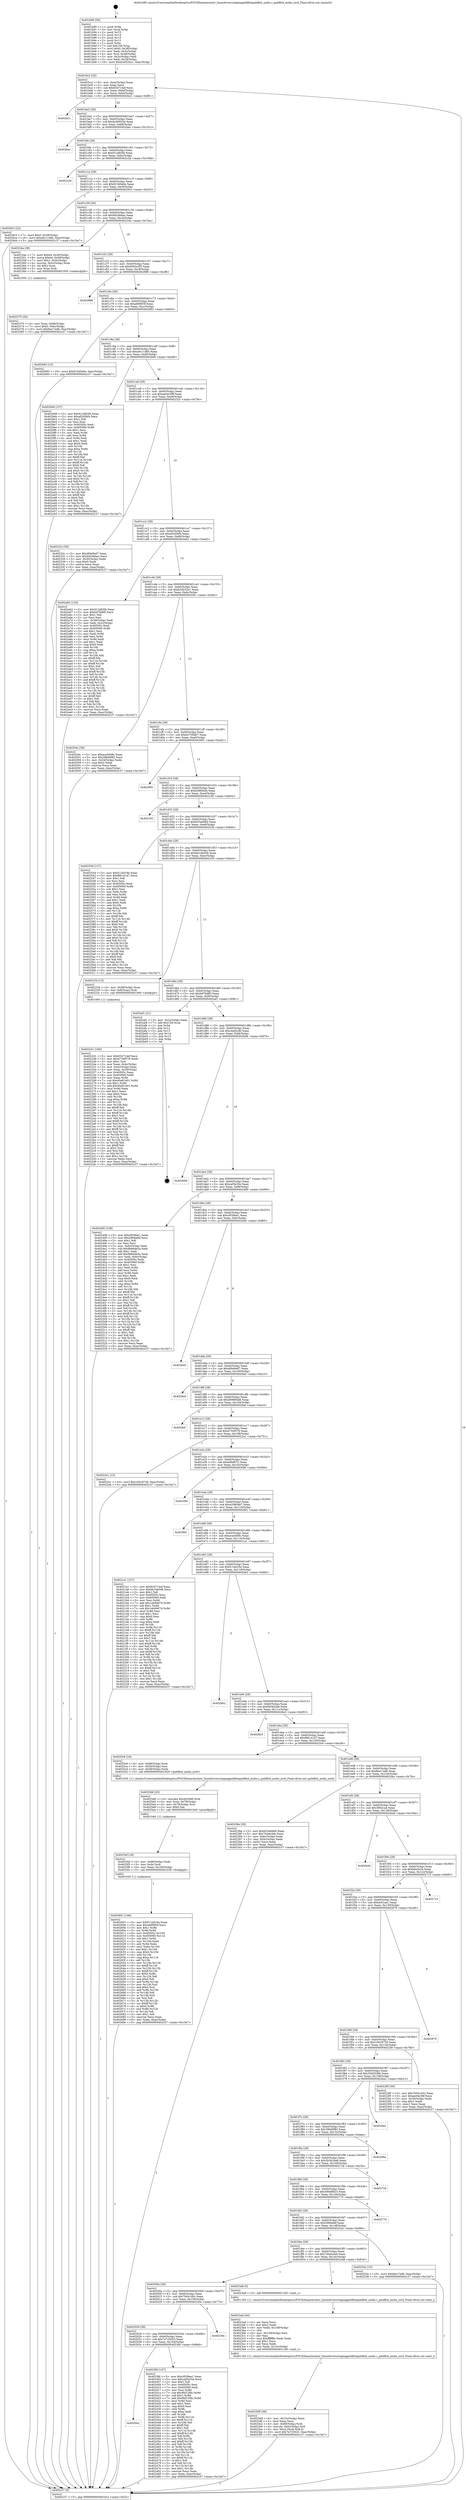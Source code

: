 digraph "0x401b90" {
  label = "0x401b90 (/mnt/c/Users/mathe/Desktop/tcc/POCII/binaries/extr_linuxdriversstaginggoldfishgoldfish_audio.c_goldfish_audio_ioctl_Final-ollvm.out::main(0))"
  labelloc = "t"
  node[shape=record]

  Entry [label="",width=0.3,height=0.3,shape=circle,fillcolor=black,style=filled]
  "0x401bc2" [label="{
     0x401bc2 [32]\l
     | [instrs]\l
     &nbsp;&nbsp;0x401bc2 \<+6\>: mov -0xac(%rbp),%eax\l
     &nbsp;&nbsp;0x401bc8 \<+2\>: mov %eax,%ecx\l
     &nbsp;&nbsp;0x401bca \<+6\>: sub $0x834714ef,%ecx\l
     &nbsp;&nbsp;0x401bd0 \<+6\>: mov %eax,-0xb0(%rbp)\l
     &nbsp;&nbsp;0x401bd6 \<+6\>: mov %ecx,-0xb4(%rbp)\l
     &nbsp;&nbsp;0x401bdc \<+6\>: je 0000000000402b21 \<main+0xf91\>\l
  }"]
  "0x402b21" [label="{
     0x402b21\l
  }", style=dashed]
  "0x401be2" [label="{
     0x401be2 [28]\l
     | [instrs]\l
     &nbsp;&nbsp;0x401be2 \<+5\>: jmp 0000000000401be7 \<main+0x57\>\l
     &nbsp;&nbsp;0x401be7 \<+6\>: mov -0xb0(%rbp),%eax\l
     &nbsp;&nbsp;0x401bed \<+5\>: sub $0x8c09925e,%eax\l
     &nbsp;&nbsp;0x401bf2 \<+6\>: mov %eax,-0xb8(%rbp)\l
     &nbsp;&nbsp;0x401bf8 \<+6\>: je 0000000000402bac \<main+0x101c\>\l
  }"]
  Exit [label="",width=0.3,height=0.3,shape=circle,fillcolor=black,style=filled,peripheries=2]
  "0x402bac" [label="{
     0x402bac\l
  }", style=dashed]
  "0x401bfe" [label="{
     0x401bfe [28]\l
     | [instrs]\l
     &nbsp;&nbsp;0x401bfe \<+5\>: jmp 0000000000401c03 \<main+0x73\>\l
     &nbsp;&nbsp;0x401c03 \<+6\>: mov -0xb0(%rbp),%eax\l
     &nbsp;&nbsp;0x401c09 \<+5\>: sub $0x912d83f4,%eax\l
     &nbsp;&nbsp;0x401c0e \<+6\>: mov %eax,-0xbc(%rbp)\l
     &nbsp;&nbsp;0x401c14 \<+6\>: je 0000000000402c2d \<main+0x109d\>\l
  }"]
  "0x402601" [label="{
     0x402601 [146]\l
     | [instrs]\l
     &nbsp;&nbsp;0x402601 \<+5\>: mov $0xf11bd19e,%eax\l
     &nbsp;&nbsp;0x402606 \<+5\>: mov $0xa66f0f3f,%ecx\l
     &nbsp;&nbsp;0x40260b \<+3\>: mov $0x1,%r8b\l
     &nbsp;&nbsp;0x40260e \<+3\>: xor %r9d,%r9d\l
     &nbsp;&nbsp;0x402611 \<+8\>: mov 0x40505c,%r10d\l
     &nbsp;&nbsp;0x402619 \<+8\>: mov 0x405060,%r11d\l
     &nbsp;&nbsp;0x402621 \<+4\>: sub $0x1,%r9d\l
     &nbsp;&nbsp;0x402625 \<+3\>: mov %r10d,%ebx\l
     &nbsp;&nbsp;0x402628 \<+3\>: add %r9d,%ebx\l
     &nbsp;&nbsp;0x40262b \<+4\>: imul %ebx,%r10d\l
     &nbsp;&nbsp;0x40262f \<+4\>: and $0x1,%r10d\l
     &nbsp;&nbsp;0x402633 \<+4\>: cmp $0x0,%r10d\l
     &nbsp;&nbsp;0x402637 \<+4\>: sete %r14b\l
     &nbsp;&nbsp;0x40263b \<+4\>: cmp $0xa,%r11d\l
     &nbsp;&nbsp;0x40263f \<+4\>: setl %r15b\l
     &nbsp;&nbsp;0x402643 \<+3\>: mov %r14b,%r12b\l
     &nbsp;&nbsp;0x402646 \<+4\>: xor $0xff,%r12b\l
     &nbsp;&nbsp;0x40264a \<+3\>: mov %r15b,%r13b\l
     &nbsp;&nbsp;0x40264d \<+4\>: xor $0xff,%r13b\l
     &nbsp;&nbsp;0x402651 \<+4\>: xor $0x0,%r8b\l
     &nbsp;&nbsp;0x402655 \<+3\>: mov %r12b,%dl\l
     &nbsp;&nbsp;0x402658 \<+3\>: and $0x0,%dl\l
     &nbsp;&nbsp;0x40265b \<+3\>: and %r8b,%r14b\l
     &nbsp;&nbsp;0x40265e \<+3\>: mov %r13b,%sil\l
     &nbsp;&nbsp;0x402661 \<+4\>: and $0x0,%sil\l
     &nbsp;&nbsp;0x402665 \<+3\>: and %r8b,%r15b\l
     &nbsp;&nbsp;0x402668 \<+3\>: or %r14b,%dl\l
     &nbsp;&nbsp;0x40266b \<+3\>: or %r15b,%sil\l
     &nbsp;&nbsp;0x40266e \<+3\>: xor %sil,%dl\l
     &nbsp;&nbsp;0x402671 \<+3\>: or %r13b,%r12b\l
     &nbsp;&nbsp;0x402674 \<+4\>: xor $0xff,%r12b\l
     &nbsp;&nbsp;0x402678 \<+4\>: or $0x0,%r8b\l
     &nbsp;&nbsp;0x40267c \<+3\>: and %r8b,%r12b\l
     &nbsp;&nbsp;0x40267f \<+3\>: or %r12b,%dl\l
     &nbsp;&nbsp;0x402682 \<+3\>: test $0x1,%dl\l
     &nbsp;&nbsp;0x402685 \<+3\>: cmovne %ecx,%eax\l
     &nbsp;&nbsp;0x402688 \<+6\>: mov %eax,-0xac(%rbp)\l
     &nbsp;&nbsp;0x40268e \<+5\>: jmp 0000000000402c37 \<main+0x10a7\>\l
  }"]
  "0x402c2d" [label="{
     0x402c2d\l
  }", style=dashed]
  "0x401c1a" [label="{
     0x401c1a [28]\l
     | [instrs]\l
     &nbsp;&nbsp;0x401c1a \<+5\>: jmp 0000000000401c1f \<main+0x8f\>\l
     &nbsp;&nbsp;0x401c1f \<+6\>: mov -0xb0(%rbp),%eax\l
     &nbsp;&nbsp;0x401c25 \<+5\>: sub $0x915d5e6e,%eax\l
     &nbsp;&nbsp;0x401c2a \<+6\>: mov %eax,-0xc0(%rbp)\l
     &nbsp;&nbsp;0x401c30 \<+6\>: je 00000000004029c3 \<main+0xe33\>\l
  }"]
  "0x4025ef" [label="{
     0x4025ef [18]\l
     | [instrs]\l
     &nbsp;&nbsp;0x4025ef \<+4\>: mov -0x68(%rbp),%rdx\l
     &nbsp;&nbsp;0x4025f3 \<+3\>: mov %rdx,%rdi\l
     &nbsp;&nbsp;0x4025f6 \<+6\>: mov %eax,-0x160(%rbp)\l
     &nbsp;&nbsp;0x4025fc \<+5\>: call 0000000000401030 \<free@plt\>\l
     | [calls]\l
     &nbsp;&nbsp;0x401030 \{1\} (unknown)\l
  }"]
  "0x4029c3" [label="{
     0x4029c3 [22]\l
     | [instrs]\l
     &nbsp;&nbsp;0x4029c3 \<+7\>: movl $0x0,-0x38(%rbp)\l
     &nbsp;&nbsp;0x4029ca \<+10\>: movl $0xa9c11d85,-0xac(%rbp)\l
     &nbsp;&nbsp;0x4029d4 \<+5\>: jmp 0000000000402c37 \<main+0x10a7\>\l
  }"]
  "0x401c36" [label="{
     0x401c36 [28]\l
     | [instrs]\l
     &nbsp;&nbsp;0x401c36 \<+5\>: jmp 0000000000401c3b \<main+0xab\>\l
     &nbsp;&nbsp;0x401c3b \<+6\>: mov -0xb0(%rbp),%eax\l
     &nbsp;&nbsp;0x401c41 \<+5\>: sub $0x9454bbac,%eax\l
     &nbsp;&nbsp;0x401c46 \<+6\>: mov %eax,-0xc4(%rbp)\l
     &nbsp;&nbsp;0x401c4c \<+6\>: je 000000000040234a \<main+0x7ba\>\l
  }"]
  "0x4025d6" [label="{
     0x4025d6 [25]\l
     | [instrs]\l
     &nbsp;&nbsp;0x4025d6 \<+10\>: movabs $0x4030d6,%rdi\l
     &nbsp;&nbsp;0x4025e0 \<+4\>: mov %rax,-0x78(%rbp)\l
     &nbsp;&nbsp;0x4025e4 \<+4\>: mov -0x78(%rbp),%rsi\l
     &nbsp;&nbsp;0x4025e8 \<+2\>: mov $0x0,%al\l
     &nbsp;&nbsp;0x4025ea \<+5\>: call 0000000000401040 \<printf@plt\>\l
     | [calls]\l
     &nbsp;&nbsp;0x401040 \{1\} (unknown)\l
  }"]
  "0x40234a" [label="{
     0x40234a [38]\l
     | [instrs]\l
     &nbsp;&nbsp;0x40234a \<+7\>: movl $0x64,-0x50(%rbp)\l
     &nbsp;&nbsp;0x402351 \<+8\>: movq $0x64,-0x58(%rbp)\l
     &nbsp;&nbsp;0x402359 \<+7\>: movl $0x1,-0x5c(%rbp)\l
     &nbsp;&nbsp;0x402360 \<+4\>: movslq -0x5c(%rbp),%rax\l
     &nbsp;&nbsp;0x402364 \<+4\>: shl $0x2,%rax\l
     &nbsp;&nbsp;0x402368 \<+3\>: mov %rax,%rdi\l
     &nbsp;&nbsp;0x40236b \<+5\>: call 0000000000401050 \<malloc@plt\>\l
     | [calls]\l
     &nbsp;&nbsp;0x401050 \{1\} (unknown)\l
  }"]
  "0x401c52" [label="{
     0x401c52 [28]\l
     | [instrs]\l
     &nbsp;&nbsp;0x401c52 \<+5\>: jmp 0000000000401c57 \<main+0xc7\>\l
     &nbsp;&nbsp;0x401c57 \<+6\>: mov -0xb0(%rbp),%eax\l
     &nbsp;&nbsp;0x401c5d \<+5\>: sub $0x9592e2f5,%eax\l
     &nbsp;&nbsp;0x401c62 \<+6\>: mov %eax,-0xc8(%rbp)\l
     &nbsp;&nbsp;0x401c68 \<+6\>: je 0000000000402888 \<main+0xcf8\>\l
  }"]
  "0x402042" [label="{
     0x402042\l
  }", style=dashed]
  "0x402888" [label="{
     0x402888\l
  }", style=dashed]
  "0x401c6e" [label="{
     0x401c6e [28]\l
     | [instrs]\l
     &nbsp;&nbsp;0x401c6e \<+5\>: jmp 0000000000401c73 \<main+0xe3\>\l
     &nbsp;&nbsp;0x401c73 \<+6\>: mov -0xb0(%rbp),%eax\l
     &nbsp;&nbsp;0x401c79 \<+5\>: sub $0xa66f0f3f,%eax\l
     &nbsp;&nbsp;0x401c7e \<+6\>: mov %eax,-0xcc(%rbp)\l
     &nbsp;&nbsp;0x401c84 \<+6\>: je 0000000000402693 \<main+0xb03\>\l
  }"]
  "0x4023fd" [label="{
     0x4023fd [147]\l
     | [instrs]\l
     &nbsp;&nbsp;0x4023fd \<+5\>: mov $0xcf038ee1,%eax\l
     &nbsp;&nbsp;0x402402 \<+5\>: mov $0xcaf3e35e,%ecx\l
     &nbsp;&nbsp;0x402407 \<+2\>: mov $0x1,%dl\l
     &nbsp;&nbsp;0x402409 \<+7\>: mov 0x40505c,%esi\l
     &nbsp;&nbsp;0x402410 \<+7\>: mov 0x405060,%edi\l
     &nbsp;&nbsp;0x402417 \<+3\>: mov %esi,%r8d\l
     &nbsp;&nbsp;0x40241a \<+7\>: sub $0x9bf12fdc,%r8d\l
     &nbsp;&nbsp;0x402421 \<+4\>: sub $0x1,%r8d\l
     &nbsp;&nbsp;0x402425 \<+7\>: add $0x9bf12fdc,%r8d\l
     &nbsp;&nbsp;0x40242c \<+4\>: imul %r8d,%esi\l
     &nbsp;&nbsp;0x402430 \<+3\>: and $0x1,%esi\l
     &nbsp;&nbsp;0x402433 \<+3\>: cmp $0x0,%esi\l
     &nbsp;&nbsp;0x402436 \<+4\>: sete %r9b\l
     &nbsp;&nbsp;0x40243a \<+3\>: cmp $0xa,%edi\l
     &nbsp;&nbsp;0x40243d \<+4\>: setl %r10b\l
     &nbsp;&nbsp;0x402441 \<+3\>: mov %r9b,%r11b\l
     &nbsp;&nbsp;0x402444 \<+4\>: xor $0xff,%r11b\l
     &nbsp;&nbsp;0x402448 \<+3\>: mov %r10b,%bl\l
     &nbsp;&nbsp;0x40244b \<+3\>: xor $0xff,%bl\l
     &nbsp;&nbsp;0x40244e \<+3\>: xor $0x1,%dl\l
     &nbsp;&nbsp;0x402451 \<+3\>: mov %r11b,%r14b\l
     &nbsp;&nbsp;0x402454 \<+4\>: and $0xff,%r14b\l
     &nbsp;&nbsp;0x402458 \<+3\>: and %dl,%r9b\l
     &nbsp;&nbsp;0x40245b \<+3\>: mov %bl,%r15b\l
     &nbsp;&nbsp;0x40245e \<+4\>: and $0xff,%r15b\l
     &nbsp;&nbsp;0x402462 \<+3\>: and %dl,%r10b\l
     &nbsp;&nbsp;0x402465 \<+3\>: or %r9b,%r14b\l
     &nbsp;&nbsp;0x402468 \<+3\>: or %r10b,%r15b\l
     &nbsp;&nbsp;0x40246b \<+3\>: xor %r15b,%r14b\l
     &nbsp;&nbsp;0x40246e \<+3\>: or %bl,%r11b\l
     &nbsp;&nbsp;0x402471 \<+4\>: xor $0xff,%r11b\l
     &nbsp;&nbsp;0x402475 \<+3\>: or $0x1,%dl\l
     &nbsp;&nbsp;0x402478 \<+3\>: and %dl,%r11b\l
     &nbsp;&nbsp;0x40247b \<+3\>: or %r11b,%r14b\l
     &nbsp;&nbsp;0x40247e \<+4\>: test $0x1,%r14b\l
     &nbsp;&nbsp;0x402482 \<+3\>: cmovne %ecx,%eax\l
     &nbsp;&nbsp;0x402485 \<+6\>: mov %eax,-0xac(%rbp)\l
     &nbsp;&nbsp;0x40248b \<+5\>: jmp 0000000000402c37 \<main+0x10a7\>\l
  }"]
  "0x402693" [label="{
     0x402693 [15]\l
     | [instrs]\l
     &nbsp;&nbsp;0x402693 \<+10\>: movl $0x915d5e6e,-0xac(%rbp)\l
     &nbsp;&nbsp;0x40269d \<+5\>: jmp 0000000000402c37 \<main+0x10a7\>\l
  }"]
  "0x401c8a" [label="{
     0x401c8a [28]\l
     | [instrs]\l
     &nbsp;&nbsp;0x401c8a \<+5\>: jmp 0000000000401c8f \<main+0xff\>\l
     &nbsp;&nbsp;0x401c8f \<+6\>: mov -0xb0(%rbp),%eax\l
     &nbsp;&nbsp;0x401c95 \<+5\>: sub $0xa9c11d85,%eax\l
     &nbsp;&nbsp;0x401c9a \<+6\>: mov %eax,-0xd0(%rbp)\l
     &nbsp;&nbsp;0x401ca0 \<+6\>: je 00000000004029d9 \<main+0xe49\>\l
  }"]
  "0x402026" [label="{
     0x402026 [28]\l
     | [instrs]\l
     &nbsp;&nbsp;0x402026 \<+5\>: jmp 000000000040202b \<main+0x49b\>\l
     &nbsp;&nbsp;0x40202b \<+6\>: mov -0xb0(%rbp),%eax\l
     &nbsp;&nbsp;0x402031 \<+5\>: sub $0x7e725023,%eax\l
     &nbsp;&nbsp;0x402036 \<+6\>: mov %eax,-0x154(%rbp)\l
     &nbsp;&nbsp;0x40203c \<+6\>: je 00000000004023fd \<main+0x86d\>\l
  }"]
  "0x4029d9" [label="{
     0x4029d9 [137]\l
     | [instrs]\l
     &nbsp;&nbsp;0x4029d9 \<+5\>: mov $0x912d83f4,%eax\l
     &nbsp;&nbsp;0x4029de \<+5\>: mov $0xaf2d5bf4,%ecx\l
     &nbsp;&nbsp;0x4029e3 \<+2\>: mov $0x1,%dl\l
     &nbsp;&nbsp;0x4029e5 \<+2\>: xor %esi,%esi\l
     &nbsp;&nbsp;0x4029e7 \<+7\>: mov 0x40505c,%edi\l
     &nbsp;&nbsp;0x4029ee \<+8\>: mov 0x405060,%r8d\l
     &nbsp;&nbsp;0x4029f6 \<+3\>: sub $0x1,%esi\l
     &nbsp;&nbsp;0x4029f9 \<+3\>: mov %edi,%r9d\l
     &nbsp;&nbsp;0x4029fc \<+3\>: add %esi,%r9d\l
     &nbsp;&nbsp;0x4029ff \<+4\>: imul %r9d,%edi\l
     &nbsp;&nbsp;0x402a03 \<+3\>: and $0x1,%edi\l
     &nbsp;&nbsp;0x402a06 \<+3\>: cmp $0x0,%edi\l
     &nbsp;&nbsp;0x402a09 \<+4\>: sete %r10b\l
     &nbsp;&nbsp;0x402a0d \<+4\>: cmp $0xa,%r8d\l
     &nbsp;&nbsp;0x402a11 \<+4\>: setl %r11b\l
     &nbsp;&nbsp;0x402a15 \<+3\>: mov %r10b,%bl\l
     &nbsp;&nbsp;0x402a18 \<+3\>: xor $0xff,%bl\l
     &nbsp;&nbsp;0x402a1b \<+3\>: mov %r11b,%r14b\l
     &nbsp;&nbsp;0x402a1e \<+4\>: xor $0xff,%r14b\l
     &nbsp;&nbsp;0x402a22 \<+3\>: xor $0x0,%dl\l
     &nbsp;&nbsp;0x402a25 \<+3\>: mov %bl,%r15b\l
     &nbsp;&nbsp;0x402a28 \<+4\>: and $0x0,%r15b\l
     &nbsp;&nbsp;0x402a2c \<+3\>: and %dl,%r10b\l
     &nbsp;&nbsp;0x402a2f \<+3\>: mov %r14b,%r12b\l
     &nbsp;&nbsp;0x402a32 \<+4\>: and $0x0,%r12b\l
     &nbsp;&nbsp;0x402a36 \<+3\>: and %dl,%r11b\l
     &nbsp;&nbsp;0x402a39 \<+3\>: or %r10b,%r15b\l
     &nbsp;&nbsp;0x402a3c \<+3\>: or %r11b,%r12b\l
     &nbsp;&nbsp;0x402a3f \<+3\>: xor %r12b,%r15b\l
     &nbsp;&nbsp;0x402a42 \<+3\>: or %r14b,%bl\l
     &nbsp;&nbsp;0x402a45 \<+3\>: xor $0xff,%bl\l
     &nbsp;&nbsp;0x402a48 \<+3\>: or $0x0,%dl\l
     &nbsp;&nbsp;0x402a4b \<+2\>: and %dl,%bl\l
     &nbsp;&nbsp;0x402a4d \<+3\>: or %bl,%r15b\l
     &nbsp;&nbsp;0x402a50 \<+4\>: test $0x1,%r15b\l
     &nbsp;&nbsp;0x402a54 \<+3\>: cmovne %ecx,%eax\l
     &nbsp;&nbsp;0x402a57 \<+6\>: mov %eax,-0xac(%rbp)\l
     &nbsp;&nbsp;0x402a5d \<+5\>: jmp 0000000000402c37 \<main+0x10a7\>\l
  }"]
  "0x401ca6" [label="{
     0x401ca6 [28]\l
     | [instrs]\l
     &nbsp;&nbsp;0x401ca6 \<+5\>: jmp 0000000000401cab \<main+0x11b\>\l
     &nbsp;&nbsp;0x401cab \<+6\>: mov -0xb0(%rbp),%eax\l
     &nbsp;&nbsp;0x401cb1 \<+5\>: sub $0xae04c58f,%eax\l
     &nbsp;&nbsp;0x401cb6 \<+6\>: mov %eax,-0xd4(%rbp)\l
     &nbsp;&nbsp;0x401cbc \<+6\>: je 000000000040232c \<main+0x79c\>\l
  }"]
  "0x40230e" [label="{
     0x40230e\l
  }", style=dashed]
  "0x40232c" [label="{
     0x40232c [30]\l
     | [instrs]\l
     &nbsp;&nbsp;0x40232c \<+5\>: mov $0xd0b06ef7,%eax\l
     &nbsp;&nbsp;0x402331 \<+5\>: mov $0x9454bbac,%ecx\l
     &nbsp;&nbsp;0x402336 \<+3\>: mov -0x30(%rbp),%edx\l
     &nbsp;&nbsp;0x402339 \<+3\>: cmp $0x0,%edx\l
     &nbsp;&nbsp;0x40233c \<+3\>: cmove %ecx,%eax\l
     &nbsp;&nbsp;0x40233f \<+6\>: mov %eax,-0xac(%rbp)\l
     &nbsp;&nbsp;0x402345 \<+5\>: jmp 0000000000402c37 \<main+0x10a7\>\l
  }"]
  "0x401cc2" [label="{
     0x401cc2 [28]\l
     | [instrs]\l
     &nbsp;&nbsp;0x401cc2 \<+5\>: jmp 0000000000401cc7 \<main+0x137\>\l
     &nbsp;&nbsp;0x401cc7 \<+6\>: mov -0xb0(%rbp),%eax\l
     &nbsp;&nbsp;0x401ccd \<+5\>: sub $0xaf2d5bf4,%eax\l
     &nbsp;&nbsp;0x401cd2 \<+6\>: mov %eax,-0xd8(%rbp)\l
     &nbsp;&nbsp;0x401cd8 \<+6\>: je 0000000000402a62 \<main+0xed2\>\l
  }"]
  "0x4023d9" [label="{
     0x4023d9 [36]\l
     | [instrs]\l
     &nbsp;&nbsp;0x4023d9 \<+6\>: mov -0x15c(%rbp),%ecx\l
     &nbsp;&nbsp;0x4023df \<+3\>: imul %eax,%ecx\l
     &nbsp;&nbsp;0x4023e2 \<+4\>: mov -0x68(%rbp),%rdi\l
     &nbsp;&nbsp;0x4023e6 \<+4\>: movslq -0x6c(%rbp),%r8\l
     &nbsp;&nbsp;0x4023ea \<+4\>: mov %ecx,(%rdi,%r8,4)\l
     &nbsp;&nbsp;0x4023ee \<+10\>: movl $0x7e725023,-0xac(%rbp)\l
     &nbsp;&nbsp;0x4023f8 \<+5\>: jmp 0000000000402c37 \<main+0x10a7\>\l
  }"]
  "0x402a62" [label="{
     0x402a62 [143]\l
     | [instrs]\l
     &nbsp;&nbsp;0x402a62 \<+5\>: mov $0x912d83f4,%eax\l
     &nbsp;&nbsp;0x402a67 \<+5\>: mov $0xbd7fe8f5,%ecx\l
     &nbsp;&nbsp;0x402a6c \<+2\>: mov $0x1,%dl\l
     &nbsp;&nbsp;0x402a6e \<+2\>: xor %esi,%esi\l
     &nbsp;&nbsp;0x402a70 \<+3\>: mov -0x38(%rbp),%edi\l
     &nbsp;&nbsp;0x402a73 \<+3\>: mov %edi,-0x2c(%rbp)\l
     &nbsp;&nbsp;0x402a76 \<+7\>: mov 0x40505c,%edi\l
     &nbsp;&nbsp;0x402a7d \<+8\>: mov 0x405060,%r8d\l
     &nbsp;&nbsp;0x402a85 \<+3\>: sub $0x1,%esi\l
     &nbsp;&nbsp;0x402a88 \<+3\>: mov %edi,%r9d\l
     &nbsp;&nbsp;0x402a8b \<+3\>: add %esi,%r9d\l
     &nbsp;&nbsp;0x402a8e \<+4\>: imul %r9d,%edi\l
     &nbsp;&nbsp;0x402a92 \<+3\>: and $0x1,%edi\l
     &nbsp;&nbsp;0x402a95 \<+3\>: cmp $0x0,%edi\l
     &nbsp;&nbsp;0x402a98 \<+4\>: sete %r10b\l
     &nbsp;&nbsp;0x402a9c \<+4\>: cmp $0xa,%r8d\l
     &nbsp;&nbsp;0x402aa0 \<+4\>: setl %r11b\l
     &nbsp;&nbsp;0x402aa4 \<+3\>: mov %r10b,%bl\l
     &nbsp;&nbsp;0x402aa7 \<+3\>: xor $0xff,%bl\l
     &nbsp;&nbsp;0x402aaa \<+3\>: mov %r11b,%r14b\l
     &nbsp;&nbsp;0x402aad \<+4\>: xor $0xff,%r14b\l
     &nbsp;&nbsp;0x402ab1 \<+3\>: xor $0x1,%dl\l
     &nbsp;&nbsp;0x402ab4 \<+3\>: mov %bl,%r15b\l
     &nbsp;&nbsp;0x402ab7 \<+4\>: and $0xff,%r15b\l
     &nbsp;&nbsp;0x402abb \<+3\>: and %dl,%r10b\l
     &nbsp;&nbsp;0x402abe \<+3\>: mov %r14b,%r12b\l
     &nbsp;&nbsp;0x402ac1 \<+4\>: and $0xff,%r12b\l
     &nbsp;&nbsp;0x402ac5 \<+3\>: and %dl,%r11b\l
     &nbsp;&nbsp;0x402ac8 \<+3\>: or %r10b,%r15b\l
     &nbsp;&nbsp;0x402acb \<+3\>: or %r11b,%r12b\l
     &nbsp;&nbsp;0x402ace \<+3\>: xor %r12b,%r15b\l
     &nbsp;&nbsp;0x402ad1 \<+3\>: or %r14b,%bl\l
     &nbsp;&nbsp;0x402ad4 \<+3\>: xor $0xff,%bl\l
     &nbsp;&nbsp;0x402ad7 \<+3\>: or $0x1,%dl\l
     &nbsp;&nbsp;0x402ada \<+2\>: and %dl,%bl\l
     &nbsp;&nbsp;0x402adc \<+3\>: or %bl,%r15b\l
     &nbsp;&nbsp;0x402adf \<+4\>: test $0x1,%r15b\l
     &nbsp;&nbsp;0x402ae3 \<+3\>: cmovne %ecx,%eax\l
     &nbsp;&nbsp;0x402ae6 \<+6\>: mov %eax,-0xac(%rbp)\l
     &nbsp;&nbsp;0x402aec \<+5\>: jmp 0000000000402c37 \<main+0x10a7\>\l
  }"]
  "0x401cde" [label="{
     0x401cde [28]\l
     | [instrs]\l
     &nbsp;&nbsp;0x401cde \<+5\>: jmp 0000000000401ce3 \<main+0x153\>\l
     &nbsp;&nbsp;0x401ce3 \<+6\>: mov -0xb0(%rbp),%eax\l
     &nbsp;&nbsp;0x401ce9 \<+5\>: sub $0xb2d532e1,%eax\l
     &nbsp;&nbsp;0x401cee \<+6\>: mov %eax,-0xdc(%rbp)\l
     &nbsp;&nbsp;0x401cf4 \<+6\>: je 000000000040204c \<main+0x4bc\>\l
  }"]
  "0x4023ad" [label="{
     0x4023ad [44]\l
     | [instrs]\l
     &nbsp;&nbsp;0x4023ad \<+2\>: xor %ecx,%ecx\l
     &nbsp;&nbsp;0x4023af \<+5\>: mov $0x2,%edx\l
     &nbsp;&nbsp;0x4023b4 \<+6\>: mov %edx,-0x158(%rbp)\l
     &nbsp;&nbsp;0x4023ba \<+1\>: cltd\l
     &nbsp;&nbsp;0x4023bb \<+6\>: mov -0x158(%rbp),%esi\l
     &nbsp;&nbsp;0x4023c1 \<+2\>: idiv %esi\l
     &nbsp;&nbsp;0x4023c3 \<+6\>: imul $0xfffffffe,%edx,%edx\l
     &nbsp;&nbsp;0x4023c9 \<+3\>: sub $0x1,%ecx\l
     &nbsp;&nbsp;0x4023cc \<+2\>: sub %ecx,%edx\l
     &nbsp;&nbsp;0x4023ce \<+6\>: mov %edx,-0x15c(%rbp)\l
     &nbsp;&nbsp;0x4023d4 \<+5\>: call 0000000000401160 \<next_i\>\l
     | [calls]\l
     &nbsp;&nbsp;0x401160 \{1\} (/mnt/c/Users/mathe/Desktop/tcc/POCII/binaries/extr_linuxdriversstaginggoldfishgoldfish_audio.c_goldfish_audio_ioctl_Final-ollvm.out::next_i)\l
  }"]
  "0x40204c" [label="{
     0x40204c [30]\l
     | [instrs]\l
     &nbsp;&nbsp;0x40204c \<+5\>: mov $0xeca5d08c,%eax\l
     &nbsp;&nbsp;0x402051 \<+5\>: mov $0x39bd0f82,%ecx\l
     &nbsp;&nbsp;0x402056 \<+3\>: mov -0x34(%rbp),%edx\l
     &nbsp;&nbsp;0x402059 \<+3\>: cmp $0x2,%edx\l
     &nbsp;&nbsp;0x40205c \<+3\>: cmovne %ecx,%eax\l
     &nbsp;&nbsp;0x40205f \<+6\>: mov %eax,-0xac(%rbp)\l
     &nbsp;&nbsp;0x402065 \<+5\>: jmp 0000000000402c37 \<main+0x10a7\>\l
  }"]
  "0x401cfa" [label="{
     0x401cfa [28]\l
     | [instrs]\l
     &nbsp;&nbsp;0x401cfa \<+5\>: jmp 0000000000401cff \<main+0x16f\>\l
     &nbsp;&nbsp;0x401cff \<+6\>: mov -0xb0(%rbp),%eax\l
     &nbsp;&nbsp;0x401d05 \<+5\>: sub $0xb3709db7,%eax\l
     &nbsp;&nbsp;0x401d0a \<+6\>: mov %eax,-0xe0(%rbp)\l
     &nbsp;&nbsp;0x401d10 \<+6\>: je 0000000000402991 \<main+0xe01\>\l
  }"]
  "0x402c37" [label="{
     0x402c37 [5]\l
     | [instrs]\l
     &nbsp;&nbsp;0x402c37 \<+5\>: jmp 0000000000401bc2 \<main+0x32\>\l
  }"]
  "0x401b90" [label="{
     0x401b90 [50]\l
     | [instrs]\l
     &nbsp;&nbsp;0x401b90 \<+1\>: push %rbp\l
     &nbsp;&nbsp;0x401b91 \<+3\>: mov %rsp,%rbp\l
     &nbsp;&nbsp;0x401b94 \<+2\>: push %r15\l
     &nbsp;&nbsp;0x401b96 \<+2\>: push %r14\l
     &nbsp;&nbsp;0x401b98 \<+2\>: push %r13\l
     &nbsp;&nbsp;0x401b9a \<+2\>: push %r12\l
     &nbsp;&nbsp;0x401b9c \<+1\>: push %rbx\l
     &nbsp;&nbsp;0x401b9d \<+7\>: sub $0x158,%rsp\l
     &nbsp;&nbsp;0x401ba4 \<+7\>: movl $0x0,-0x38(%rbp)\l
     &nbsp;&nbsp;0x401bab \<+3\>: mov %edi,-0x3c(%rbp)\l
     &nbsp;&nbsp;0x401bae \<+4\>: mov %rsi,-0x48(%rbp)\l
     &nbsp;&nbsp;0x401bb2 \<+3\>: mov -0x3c(%rbp),%edi\l
     &nbsp;&nbsp;0x401bb5 \<+3\>: mov %edi,-0x34(%rbp)\l
     &nbsp;&nbsp;0x401bb8 \<+10\>: movl $0xb2d532e1,-0xac(%rbp)\l
  }"]
  "0x40200a" [label="{
     0x40200a [28]\l
     | [instrs]\l
     &nbsp;&nbsp;0x40200a \<+5\>: jmp 000000000040200f \<main+0x47f\>\l
     &nbsp;&nbsp;0x40200f \<+6\>: mov -0xb0(%rbp),%eax\l
     &nbsp;&nbsp;0x402015 \<+5\>: sub $0x7b04140c,%eax\l
     &nbsp;&nbsp;0x40201a \<+6\>: mov %eax,-0x150(%rbp)\l
     &nbsp;&nbsp;0x402020 \<+6\>: je 000000000040230e \<main+0x77e\>\l
  }"]
  "0x402991" [label="{
     0x402991\l
  }", style=dashed]
  "0x401d16" [label="{
     0x401d16 [28]\l
     | [instrs]\l
     &nbsp;&nbsp;0x401d16 \<+5\>: jmp 0000000000401d1b \<main+0x18b\>\l
     &nbsp;&nbsp;0x401d1b \<+6\>: mov -0xb0(%rbp),%eax\l
     &nbsp;&nbsp;0x401d21 \<+5\>: sub $0xb49fd4de,%eax\l
     &nbsp;&nbsp;0x401d26 \<+6\>: mov %eax,-0xe4(%rbp)\l
     &nbsp;&nbsp;0x401d2c \<+6\>: je 0000000000402192 \<main+0x602\>\l
  }"]
  "0x4023a8" [label="{
     0x4023a8 [5]\l
     | [instrs]\l
     &nbsp;&nbsp;0x4023a8 \<+5\>: call 0000000000401160 \<next_i\>\l
     | [calls]\l
     &nbsp;&nbsp;0x401160 \{1\} (/mnt/c/Users/mathe/Desktop/tcc/POCII/binaries/extr_linuxdriversstaginggoldfishgoldfish_audio.c_goldfish_audio_ioctl_Final-ollvm.out::next_i)\l
  }"]
  "0x402192" [label="{
     0x402192\l
  }", style=dashed]
  "0x401d32" [label="{
     0x401d32 [28]\l
     | [instrs]\l
     &nbsp;&nbsp;0x401d32 \<+5\>: jmp 0000000000401d37 \<main+0x1a7\>\l
     &nbsp;&nbsp;0x401d37 \<+6\>: mov -0xb0(%rbp),%eax\l
     &nbsp;&nbsp;0x401d3d \<+5\>: sub $0xb53a666d,%eax\l
     &nbsp;&nbsp;0x401d42 \<+6\>: mov %eax,-0xe8(%rbp)\l
     &nbsp;&nbsp;0x401d48 \<+6\>: je 000000000040253d \<main+0x9ad\>\l
  }"]
  "0x401fee" [label="{
     0x401fee [28]\l
     | [instrs]\l
     &nbsp;&nbsp;0x401fee \<+5\>: jmp 0000000000401ff3 \<main+0x463\>\l
     &nbsp;&nbsp;0x401ff3 \<+6\>: mov -0xb0(%rbp),%eax\l
     &nbsp;&nbsp;0x401ff9 \<+5\>: sub $0x764de3eb,%eax\l
     &nbsp;&nbsp;0x401ffe \<+6\>: mov %eax,-0x14c(%rbp)\l
     &nbsp;&nbsp;0x402004 \<+6\>: je 00000000004023a8 \<main+0x818\>\l
  }"]
  "0x40253d" [label="{
     0x40253d [137]\l
     | [instrs]\l
     &nbsp;&nbsp;0x40253d \<+5\>: mov $0xf11bd19e,%eax\l
     &nbsp;&nbsp;0x402542 \<+5\>: mov $0xf86141d7,%ecx\l
     &nbsp;&nbsp;0x402547 \<+2\>: mov $0x1,%dl\l
     &nbsp;&nbsp;0x402549 \<+2\>: xor %esi,%esi\l
     &nbsp;&nbsp;0x40254b \<+7\>: mov 0x40505c,%edi\l
     &nbsp;&nbsp;0x402552 \<+8\>: mov 0x405060,%r8d\l
     &nbsp;&nbsp;0x40255a \<+3\>: sub $0x1,%esi\l
     &nbsp;&nbsp;0x40255d \<+3\>: mov %edi,%r9d\l
     &nbsp;&nbsp;0x402560 \<+3\>: add %esi,%r9d\l
     &nbsp;&nbsp;0x402563 \<+4\>: imul %r9d,%edi\l
     &nbsp;&nbsp;0x402567 \<+3\>: and $0x1,%edi\l
     &nbsp;&nbsp;0x40256a \<+3\>: cmp $0x0,%edi\l
     &nbsp;&nbsp;0x40256d \<+4\>: sete %r10b\l
     &nbsp;&nbsp;0x402571 \<+4\>: cmp $0xa,%r8d\l
     &nbsp;&nbsp;0x402575 \<+4\>: setl %r11b\l
     &nbsp;&nbsp;0x402579 \<+3\>: mov %r10b,%bl\l
     &nbsp;&nbsp;0x40257c \<+3\>: xor $0xff,%bl\l
     &nbsp;&nbsp;0x40257f \<+3\>: mov %r11b,%r14b\l
     &nbsp;&nbsp;0x402582 \<+4\>: xor $0xff,%r14b\l
     &nbsp;&nbsp;0x402586 \<+3\>: xor $0x0,%dl\l
     &nbsp;&nbsp;0x402589 \<+3\>: mov %bl,%r15b\l
     &nbsp;&nbsp;0x40258c \<+4\>: and $0x0,%r15b\l
     &nbsp;&nbsp;0x402590 \<+3\>: and %dl,%r10b\l
     &nbsp;&nbsp;0x402593 \<+3\>: mov %r14b,%r12b\l
     &nbsp;&nbsp;0x402596 \<+4\>: and $0x0,%r12b\l
     &nbsp;&nbsp;0x40259a \<+3\>: and %dl,%r11b\l
     &nbsp;&nbsp;0x40259d \<+3\>: or %r10b,%r15b\l
     &nbsp;&nbsp;0x4025a0 \<+3\>: or %r11b,%r12b\l
     &nbsp;&nbsp;0x4025a3 \<+3\>: xor %r12b,%r15b\l
     &nbsp;&nbsp;0x4025a6 \<+3\>: or %r14b,%bl\l
     &nbsp;&nbsp;0x4025a9 \<+3\>: xor $0xff,%bl\l
     &nbsp;&nbsp;0x4025ac \<+3\>: or $0x0,%dl\l
     &nbsp;&nbsp;0x4025af \<+2\>: and %dl,%bl\l
     &nbsp;&nbsp;0x4025b1 \<+3\>: or %bl,%r15b\l
     &nbsp;&nbsp;0x4025b4 \<+4\>: test $0x1,%r15b\l
     &nbsp;&nbsp;0x4025b8 \<+3\>: cmovne %ecx,%eax\l
     &nbsp;&nbsp;0x4025bb \<+6\>: mov %eax,-0xac(%rbp)\l
     &nbsp;&nbsp;0x4025c1 \<+5\>: jmp 0000000000402c37 \<main+0x10a7\>\l
  }"]
  "0x401d4e" [label="{
     0x401d4e [28]\l
     | [instrs]\l
     &nbsp;&nbsp;0x401d4e \<+5\>: jmp 0000000000401d53 \<main+0x1c3\>\l
     &nbsp;&nbsp;0x401d53 \<+6\>: mov -0xb0(%rbp),%eax\l
     &nbsp;&nbsp;0x401d59 \<+5\>: sub $0xbb19e049,%eax\l
     &nbsp;&nbsp;0x401d5e \<+6\>: mov %eax,-0xec(%rbp)\l
     &nbsp;&nbsp;0x401d64 \<+6\>: je 0000000000402234 \<main+0x6a4\>\l
  }"]
  "0x40252e" [label="{
     0x40252e [15]\l
     | [instrs]\l
     &nbsp;&nbsp;0x40252e \<+10\>: movl $0xfeec7ad6,-0xac(%rbp)\l
     &nbsp;&nbsp;0x402538 \<+5\>: jmp 0000000000402c37 \<main+0x10a7\>\l
  }"]
  "0x402234" [label="{
     0x402234 [13]\l
     | [instrs]\l
     &nbsp;&nbsp;0x402234 \<+4\>: mov -0x48(%rbp),%rax\l
     &nbsp;&nbsp;0x402238 \<+4\>: mov 0x8(%rax),%rdi\l
     &nbsp;&nbsp;0x40223c \<+5\>: call 0000000000401060 \<atoi@plt\>\l
     | [calls]\l
     &nbsp;&nbsp;0x401060 \{1\} (unknown)\l
  }"]
  "0x401d6a" [label="{
     0x401d6a [28]\l
     | [instrs]\l
     &nbsp;&nbsp;0x401d6a \<+5\>: jmp 0000000000401d6f \<main+0x1df\>\l
     &nbsp;&nbsp;0x401d6f \<+6\>: mov -0xb0(%rbp),%eax\l
     &nbsp;&nbsp;0x401d75 \<+5\>: sub $0xbd7fe8f5,%eax\l
     &nbsp;&nbsp;0x401d7a \<+6\>: mov %eax,-0xf0(%rbp)\l
     &nbsp;&nbsp;0x401d80 \<+6\>: je 0000000000402af1 \<main+0xf61\>\l
  }"]
  "0x401fd2" [label="{
     0x401fd2 [28]\l
     | [instrs]\l
     &nbsp;&nbsp;0x401fd2 \<+5\>: jmp 0000000000401fd7 \<main+0x447\>\l
     &nbsp;&nbsp;0x401fd7 \<+6\>: mov -0xb0(%rbp),%eax\l
     &nbsp;&nbsp;0x401fdd \<+5\>: sub $0x5969afef,%eax\l
     &nbsp;&nbsp;0x401fe2 \<+6\>: mov %eax,-0x148(%rbp)\l
     &nbsp;&nbsp;0x401fe8 \<+6\>: je 000000000040252e \<main+0x99e\>\l
  }"]
  "0x402af1" [label="{
     0x402af1 [21]\l
     | [instrs]\l
     &nbsp;&nbsp;0x402af1 \<+3\>: mov -0x2c(%rbp),%eax\l
     &nbsp;&nbsp;0x402af4 \<+7\>: add $0x158,%rsp\l
     &nbsp;&nbsp;0x402afb \<+1\>: pop %rbx\l
     &nbsp;&nbsp;0x402afc \<+2\>: pop %r12\l
     &nbsp;&nbsp;0x402afe \<+2\>: pop %r13\l
     &nbsp;&nbsp;0x402b00 \<+2\>: pop %r14\l
     &nbsp;&nbsp;0x402b02 \<+2\>: pop %r15\l
     &nbsp;&nbsp;0x402b04 \<+1\>: pop %rbp\l
     &nbsp;&nbsp;0x402b05 \<+1\>: ret\l
  }"]
  "0x401d86" [label="{
     0x401d86 [28]\l
     | [instrs]\l
     &nbsp;&nbsp;0x401d86 \<+5\>: jmp 0000000000401d8b \<main+0x1fb\>\l
     &nbsp;&nbsp;0x401d8b \<+6\>: mov -0xb0(%rbp),%eax\l
     &nbsp;&nbsp;0x401d91 \<+5\>: sub $0xc0af2cd0,%eax\l
     &nbsp;&nbsp;0x401d96 \<+6\>: mov %eax,-0xf4(%rbp)\l
     &nbsp;&nbsp;0x401d9c \<+6\>: je 0000000000402b06 \<main+0xf76\>\l
  }"]
  "0x402770" [label="{
     0x402770\l
  }", style=dashed]
  "0x402b06" [label="{
     0x402b06\l
  }", style=dashed]
  "0x401da2" [label="{
     0x401da2 [28]\l
     | [instrs]\l
     &nbsp;&nbsp;0x401da2 \<+5\>: jmp 0000000000401da7 \<main+0x217\>\l
     &nbsp;&nbsp;0x401da7 \<+6\>: mov -0xb0(%rbp),%eax\l
     &nbsp;&nbsp;0x401dad \<+5\>: sub $0xcaf3e35e,%eax\l
     &nbsp;&nbsp;0x401db2 \<+6\>: mov %eax,-0xf8(%rbp)\l
     &nbsp;&nbsp;0x401db8 \<+6\>: je 0000000000402490 \<main+0x900\>\l
  }"]
  "0x401fb6" [label="{
     0x401fb6 [28]\l
     | [instrs]\l
     &nbsp;&nbsp;0x401fb6 \<+5\>: jmp 0000000000401fbb \<main+0x42b\>\l
     &nbsp;&nbsp;0x401fbb \<+6\>: mov -0xb0(%rbp),%eax\l
     &nbsp;&nbsp;0x401fc1 \<+5\>: sub $0x490d8923,%eax\l
     &nbsp;&nbsp;0x401fc6 \<+6\>: mov %eax,-0x144(%rbp)\l
     &nbsp;&nbsp;0x401fcc \<+6\>: je 0000000000402770 \<main+0xbe0\>\l
  }"]
  "0x402490" [label="{
     0x402490 [158]\l
     | [instrs]\l
     &nbsp;&nbsp;0x402490 \<+5\>: mov $0xcf038ee1,%eax\l
     &nbsp;&nbsp;0x402495 \<+5\>: mov $0x5969afef,%ecx\l
     &nbsp;&nbsp;0x40249a \<+2\>: mov $0x1,%dl\l
     &nbsp;&nbsp;0x40249c \<+2\>: xor %esi,%esi\l
     &nbsp;&nbsp;0x40249e \<+3\>: mov -0x6c(%rbp),%edi\l
     &nbsp;&nbsp;0x4024a1 \<+6\>: sub $0x9b8dde5a,%edi\l
     &nbsp;&nbsp;0x4024a7 \<+3\>: add $0x1,%edi\l
     &nbsp;&nbsp;0x4024aa \<+6\>: add $0x9b8dde5a,%edi\l
     &nbsp;&nbsp;0x4024b0 \<+3\>: mov %edi,-0x6c(%rbp)\l
     &nbsp;&nbsp;0x4024b3 \<+7\>: mov 0x40505c,%edi\l
     &nbsp;&nbsp;0x4024ba \<+8\>: mov 0x405060,%r8d\l
     &nbsp;&nbsp;0x4024c2 \<+3\>: sub $0x1,%esi\l
     &nbsp;&nbsp;0x4024c5 \<+3\>: mov %edi,%r9d\l
     &nbsp;&nbsp;0x4024c8 \<+3\>: add %esi,%r9d\l
     &nbsp;&nbsp;0x4024cb \<+4\>: imul %r9d,%edi\l
     &nbsp;&nbsp;0x4024cf \<+3\>: and $0x1,%edi\l
     &nbsp;&nbsp;0x4024d2 \<+3\>: cmp $0x0,%edi\l
     &nbsp;&nbsp;0x4024d5 \<+4\>: sete %r10b\l
     &nbsp;&nbsp;0x4024d9 \<+4\>: cmp $0xa,%r8d\l
     &nbsp;&nbsp;0x4024dd \<+4\>: setl %r11b\l
     &nbsp;&nbsp;0x4024e1 \<+3\>: mov %r10b,%bl\l
     &nbsp;&nbsp;0x4024e4 \<+3\>: xor $0xff,%bl\l
     &nbsp;&nbsp;0x4024e7 \<+3\>: mov %r11b,%r14b\l
     &nbsp;&nbsp;0x4024ea \<+4\>: xor $0xff,%r14b\l
     &nbsp;&nbsp;0x4024ee \<+3\>: xor $0x1,%dl\l
     &nbsp;&nbsp;0x4024f1 \<+3\>: mov %bl,%r15b\l
     &nbsp;&nbsp;0x4024f4 \<+4\>: and $0xff,%r15b\l
     &nbsp;&nbsp;0x4024f8 \<+3\>: and %dl,%r10b\l
     &nbsp;&nbsp;0x4024fb \<+3\>: mov %r14b,%r12b\l
     &nbsp;&nbsp;0x4024fe \<+4\>: and $0xff,%r12b\l
     &nbsp;&nbsp;0x402502 \<+3\>: and %dl,%r11b\l
     &nbsp;&nbsp;0x402505 \<+3\>: or %r10b,%r15b\l
     &nbsp;&nbsp;0x402508 \<+3\>: or %r11b,%r12b\l
     &nbsp;&nbsp;0x40250b \<+3\>: xor %r12b,%r15b\l
     &nbsp;&nbsp;0x40250e \<+3\>: or %r14b,%bl\l
     &nbsp;&nbsp;0x402511 \<+3\>: xor $0xff,%bl\l
     &nbsp;&nbsp;0x402514 \<+3\>: or $0x1,%dl\l
     &nbsp;&nbsp;0x402517 \<+2\>: and %dl,%bl\l
     &nbsp;&nbsp;0x402519 \<+3\>: or %bl,%r15b\l
     &nbsp;&nbsp;0x40251c \<+4\>: test $0x1,%r15b\l
     &nbsp;&nbsp;0x402520 \<+3\>: cmovne %ecx,%eax\l
     &nbsp;&nbsp;0x402523 \<+6\>: mov %eax,-0xac(%rbp)\l
     &nbsp;&nbsp;0x402529 \<+5\>: jmp 0000000000402c37 \<main+0x10a7\>\l
  }"]
  "0x401dbe" [label="{
     0x401dbe [28]\l
     | [instrs]\l
     &nbsp;&nbsp;0x401dbe \<+5\>: jmp 0000000000401dc3 \<main+0x233\>\l
     &nbsp;&nbsp;0x401dc3 \<+6\>: mov -0xb0(%rbp),%eax\l
     &nbsp;&nbsp;0x401dc9 \<+5\>: sub $0xcf038ee1,%eax\l
     &nbsp;&nbsp;0x401dce \<+6\>: mov %eax,-0xfc(%rbp)\l
     &nbsp;&nbsp;0x401dd4 \<+6\>: je 0000000000402b40 \<main+0xfb0\>\l
  }"]
  "0x4027cb" [label="{
     0x4027cb\l
  }", style=dashed]
  "0x402b40" [label="{
     0x402b40\l
  }", style=dashed]
  "0x401dda" [label="{
     0x401dda [28]\l
     | [instrs]\l
     &nbsp;&nbsp;0x401dda \<+5\>: jmp 0000000000401ddf \<main+0x24f\>\l
     &nbsp;&nbsp;0x401ddf \<+6\>: mov -0xb0(%rbp),%eax\l
     &nbsp;&nbsp;0x401de5 \<+5\>: sub $0xd0b06ef7,%eax\l
     &nbsp;&nbsp;0x401dea \<+6\>: mov %eax,-0x100(%rbp)\l
     &nbsp;&nbsp;0x401df0 \<+6\>: je 00000000004029a0 \<main+0xe10\>\l
  }"]
  "0x401f9a" [label="{
     0x401f9a [28]\l
     | [instrs]\l
     &nbsp;&nbsp;0x401f9a \<+5\>: jmp 0000000000401f9f \<main+0x40f\>\l
     &nbsp;&nbsp;0x401f9f \<+6\>: mov -0xb0(%rbp),%eax\l
     &nbsp;&nbsp;0x401fa5 \<+5\>: sub $0x3b381ba8,%eax\l
     &nbsp;&nbsp;0x401faa \<+6\>: mov %eax,-0x140(%rbp)\l
     &nbsp;&nbsp;0x401fb0 \<+6\>: je 00000000004027cb \<main+0xc3b\>\l
  }"]
  "0x4029a0" [label="{
     0x4029a0\l
  }", style=dashed]
  "0x401df6" [label="{
     0x401df6 [28]\l
     | [instrs]\l
     &nbsp;&nbsp;0x401df6 \<+5\>: jmp 0000000000401dfb \<main+0x26b\>\l
     &nbsp;&nbsp;0x401dfb \<+6\>: mov -0xb0(%rbp),%eax\l
     &nbsp;&nbsp;0x401e01 \<+5\>: sub $0xd69894d8,%eax\l
     &nbsp;&nbsp;0x401e06 \<+6\>: mov %eax,-0x104(%rbp)\l
     &nbsp;&nbsp;0x401e0c \<+6\>: je 00000000004029af \<main+0xe1f\>\l
  }"]
  "0x40206a" [label="{
     0x40206a\l
  }", style=dashed]
  "0x4029af" [label="{
     0x4029af\l
  }", style=dashed]
  "0x401e12" [label="{
     0x401e12 [28]\l
     | [instrs]\l
     &nbsp;&nbsp;0x401e12 \<+5\>: jmp 0000000000401e17 \<main+0x287\>\l
     &nbsp;&nbsp;0x401e17 \<+6\>: mov -0xb0(%rbp),%eax\l
     &nbsp;&nbsp;0x401e1d \<+5\>: sub $0xd734f578,%eax\l
     &nbsp;&nbsp;0x401e22 \<+6\>: mov %eax,-0x108(%rbp)\l
     &nbsp;&nbsp;0x401e28 \<+6\>: je 00000000004022e1 \<main+0x751\>\l
  }"]
  "0x401f7e" [label="{
     0x401f7e [28]\l
     | [instrs]\l
     &nbsp;&nbsp;0x401f7e \<+5\>: jmp 0000000000401f83 \<main+0x3f3\>\l
     &nbsp;&nbsp;0x401f83 \<+6\>: mov -0xb0(%rbp),%eax\l
     &nbsp;&nbsp;0x401f89 \<+5\>: sub $0x39bd0f82,%eax\l
     &nbsp;&nbsp;0x401f8e \<+6\>: mov %eax,-0x13c(%rbp)\l
     &nbsp;&nbsp;0x401f94 \<+6\>: je 000000000040206a \<main+0x4da\>\l
  }"]
  "0x4022e1" [label="{
     0x4022e1 [15]\l
     | [instrs]\l
     &nbsp;&nbsp;0x4022e1 \<+10\>: movl $0x10d18729,-0xac(%rbp)\l
     &nbsp;&nbsp;0x4022eb \<+5\>: jmp 0000000000402c37 \<main+0x10a7\>\l
  }"]
  "0x401e2e" [label="{
     0x401e2e [28]\l
     | [instrs]\l
     &nbsp;&nbsp;0x401e2e \<+5\>: jmp 0000000000401e33 \<main+0x2a3\>\l
     &nbsp;&nbsp;0x401e33 \<+6\>: mov -0xb0(%rbp),%eax\l
     &nbsp;&nbsp;0x401e39 \<+5\>: sub $0xe0fef072,%eax\l
     &nbsp;&nbsp;0x401e3e \<+6\>: mov %eax,-0x10c(%rbp)\l
     &nbsp;&nbsp;0x401e44 \<+6\>: je 00000000004020fd \<main+0x56d\>\l
  }"]
  "0x4026a2" [label="{
     0x4026a2\l
  }", style=dashed]
  "0x4020fd" [label="{
     0x4020fd\l
  }", style=dashed]
  "0x401e4a" [label="{
     0x401e4a [28]\l
     | [instrs]\l
     &nbsp;&nbsp;0x401e4a \<+5\>: jmp 0000000000401e4f \<main+0x2bf\>\l
     &nbsp;&nbsp;0x401e4f \<+6\>: mov -0xb0(%rbp),%eax\l
     &nbsp;&nbsp;0x401e55 \<+5\>: sub $0xe20804e7,%eax\l
     &nbsp;&nbsp;0x401e5a \<+6\>: mov %eax,-0x110(%rbp)\l
     &nbsp;&nbsp;0x401e60 \<+6\>: je 00000000004026f1 \<main+0xb61\>\l
  }"]
  "0x402370" [label="{
     0x402370 [26]\l
     | [instrs]\l
     &nbsp;&nbsp;0x402370 \<+4\>: mov %rax,-0x68(%rbp)\l
     &nbsp;&nbsp;0x402374 \<+7\>: movl $0x0,-0x6c(%rbp)\l
     &nbsp;&nbsp;0x40237b \<+10\>: movl $0xfeec7ad6,-0xac(%rbp)\l
     &nbsp;&nbsp;0x402385 \<+5\>: jmp 0000000000402c37 \<main+0x10a7\>\l
  }"]
  "0x4026f1" [label="{
     0x4026f1\l
  }", style=dashed]
  "0x401e66" [label="{
     0x401e66 [28]\l
     | [instrs]\l
     &nbsp;&nbsp;0x401e66 \<+5\>: jmp 0000000000401e6b \<main+0x2db\>\l
     &nbsp;&nbsp;0x401e6b \<+6\>: mov -0xb0(%rbp),%eax\l
     &nbsp;&nbsp;0x401e71 \<+5\>: sub $0xeca5d08c,%eax\l
     &nbsp;&nbsp;0x401e76 \<+6\>: mov %eax,-0x114(%rbp)\l
     &nbsp;&nbsp;0x401e7c \<+6\>: je 00000000004021a1 \<main+0x611\>\l
  }"]
  "0x401f62" [label="{
     0x401f62 [28]\l
     | [instrs]\l
     &nbsp;&nbsp;0x401f62 \<+5\>: jmp 0000000000401f67 \<main+0x3d7\>\l
     &nbsp;&nbsp;0x401f67 \<+6\>: mov -0xb0(%rbp),%eax\l
     &nbsp;&nbsp;0x401f6d \<+5\>: sub $0x35d2636b,%eax\l
     &nbsp;&nbsp;0x401f72 \<+6\>: mov %eax,-0x138(%rbp)\l
     &nbsp;&nbsp;0x401f78 \<+6\>: je 00000000004026a2 \<main+0xb12\>\l
  }"]
  "0x4021a1" [label="{
     0x4021a1 [147]\l
     | [instrs]\l
     &nbsp;&nbsp;0x4021a1 \<+5\>: mov $0x834714ef,%eax\l
     &nbsp;&nbsp;0x4021a6 \<+5\>: mov $0xbb19e049,%ecx\l
     &nbsp;&nbsp;0x4021ab \<+2\>: mov $0x1,%dl\l
     &nbsp;&nbsp;0x4021ad \<+7\>: mov 0x40505c,%esi\l
     &nbsp;&nbsp;0x4021b4 \<+7\>: mov 0x405060,%edi\l
     &nbsp;&nbsp;0x4021bb \<+3\>: mov %esi,%r8d\l
     &nbsp;&nbsp;0x4021be \<+7\>: add $0x1eb9467d,%r8d\l
     &nbsp;&nbsp;0x4021c5 \<+4\>: sub $0x1,%r8d\l
     &nbsp;&nbsp;0x4021c9 \<+7\>: sub $0x1eb9467d,%r8d\l
     &nbsp;&nbsp;0x4021d0 \<+4\>: imul %r8d,%esi\l
     &nbsp;&nbsp;0x4021d4 \<+3\>: and $0x1,%esi\l
     &nbsp;&nbsp;0x4021d7 \<+3\>: cmp $0x0,%esi\l
     &nbsp;&nbsp;0x4021da \<+4\>: sete %r9b\l
     &nbsp;&nbsp;0x4021de \<+3\>: cmp $0xa,%edi\l
     &nbsp;&nbsp;0x4021e1 \<+4\>: setl %r10b\l
     &nbsp;&nbsp;0x4021e5 \<+3\>: mov %r9b,%r11b\l
     &nbsp;&nbsp;0x4021e8 \<+4\>: xor $0xff,%r11b\l
     &nbsp;&nbsp;0x4021ec \<+3\>: mov %r10b,%bl\l
     &nbsp;&nbsp;0x4021ef \<+3\>: xor $0xff,%bl\l
     &nbsp;&nbsp;0x4021f2 \<+3\>: xor $0x1,%dl\l
     &nbsp;&nbsp;0x4021f5 \<+3\>: mov %r11b,%r14b\l
     &nbsp;&nbsp;0x4021f8 \<+4\>: and $0xff,%r14b\l
     &nbsp;&nbsp;0x4021fc \<+3\>: and %dl,%r9b\l
     &nbsp;&nbsp;0x4021ff \<+3\>: mov %bl,%r15b\l
     &nbsp;&nbsp;0x402202 \<+4\>: and $0xff,%r15b\l
     &nbsp;&nbsp;0x402206 \<+3\>: and %dl,%r10b\l
     &nbsp;&nbsp;0x402209 \<+3\>: or %r9b,%r14b\l
     &nbsp;&nbsp;0x40220c \<+3\>: or %r10b,%r15b\l
     &nbsp;&nbsp;0x40220f \<+3\>: xor %r15b,%r14b\l
     &nbsp;&nbsp;0x402212 \<+3\>: or %bl,%r11b\l
     &nbsp;&nbsp;0x402215 \<+4\>: xor $0xff,%r11b\l
     &nbsp;&nbsp;0x402219 \<+3\>: or $0x1,%dl\l
     &nbsp;&nbsp;0x40221c \<+3\>: and %dl,%r11b\l
     &nbsp;&nbsp;0x40221f \<+3\>: or %r11b,%r14b\l
     &nbsp;&nbsp;0x402222 \<+4\>: test $0x1,%r14b\l
     &nbsp;&nbsp;0x402226 \<+3\>: cmovne %ecx,%eax\l
     &nbsp;&nbsp;0x402229 \<+6\>: mov %eax,-0xac(%rbp)\l
     &nbsp;&nbsp;0x40222f \<+5\>: jmp 0000000000402c37 \<main+0x10a7\>\l
  }"]
  "0x401e82" [label="{
     0x401e82 [28]\l
     | [instrs]\l
     &nbsp;&nbsp;0x401e82 \<+5\>: jmp 0000000000401e87 \<main+0x2f7\>\l
     &nbsp;&nbsp;0x401e87 \<+6\>: mov -0xb0(%rbp),%eax\l
     &nbsp;&nbsp;0x401e8d \<+5\>: sub $0xf11bd19e,%eax\l
     &nbsp;&nbsp;0x401e92 \<+6\>: mov %eax,-0x118(%rbp)\l
     &nbsp;&nbsp;0x401e98 \<+6\>: je 0000000000402b62 \<main+0xfd2\>\l
  }"]
  "0x402241" [label="{
     0x402241 [160]\l
     | [instrs]\l
     &nbsp;&nbsp;0x402241 \<+5\>: mov $0x834714ef,%ecx\l
     &nbsp;&nbsp;0x402246 \<+5\>: mov $0xd734f578,%edx\l
     &nbsp;&nbsp;0x40224b \<+3\>: mov $0x1,%sil\l
     &nbsp;&nbsp;0x40224e \<+3\>: mov %eax,-0x4c(%rbp)\l
     &nbsp;&nbsp;0x402251 \<+3\>: mov -0x4c(%rbp),%eax\l
     &nbsp;&nbsp;0x402254 \<+3\>: mov %eax,-0x30(%rbp)\l
     &nbsp;&nbsp;0x402257 \<+7\>: mov 0x40505c,%eax\l
     &nbsp;&nbsp;0x40225e \<+8\>: mov 0x405060,%r8d\l
     &nbsp;&nbsp;0x402266 \<+3\>: mov %eax,%r9d\l
     &nbsp;&nbsp;0x402269 \<+7\>: sub $0x40a91401,%r9d\l
     &nbsp;&nbsp;0x402270 \<+4\>: sub $0x1,%r9d\l
     &nbsp;&nbsp;0x402274 \<+7\>: add $0x40a91401,%r9d\l
     &nbsp;&nbsp;0x40227b \<+4\>: imul %r9d,%eax\l
     &nbsp;&nbsp;0x40227f \<+3\>: and $0x1,%eax\l
     &nbsp;&nbsp;0x402282 \<+3\>: cmp $0x0,%eax\l
     &nbsp;&nbsp;0x402285 \<+4\>: sete %r10b\l
     &nbsp;&nbsp;0x402289 \<+4\>: cmp $0xa,%r8d\l
     &nbsp;&nbsp;0x40228d \<+4\>: setl %r11b\l
     &nbsp;&nbsp;0x402291 \<+3\>: mov %r10b,%bl\l
     &nbsp;&nbsp;0x402294 \<+3\>: xor $0xff,%bl\l
     &nbsp;&nbsp;0x402297 \<+3\>: mov %r11b,%r14b\l
     &nbsp;&nbsp;0x40229a \<+4\>: xor $0xff,%r14b\l
     &nbsp;&nbsp;0x40229e \<+4\>: xor $0x1,%sil\l
     &nbsp;&nbsp;0x4022a2 \<+3\>: mov %bl,%r15b\l
     &nbsp;&nbsp;0x4022a5 \<+4\>: and $0xff,%r15b\l
     &nbsp;&nbsp;0x4022a9 \<+3\>: and %sil,%r10b\l
     &nbsp;&nbsp;0x4022ac \<+3\>: mov %r14b,%r12b\l
     &nbsp;&nbsp;0x4022af \<+4\>: and $0xff,%r12b\l
     &nbsp;&nbsp;0x4022b3 \<+3\>: and %sil,%r11b\l
     &nbsp;&nbsp;0x4022b6 \<+3\>: or %r10b,%r15b\l
     &nbsp;&nbsp;0x4022b9 \<+3\>: or %r11b,%r12b\l
     &nbsp;&nbsp;0x4022bc \<+3\>: xor %r12b,%r15b\l
     &nbsp;&nbsp;0x4022bf \<+3\>: or %r14b,%bl\l
     &nbsp;&nbsp;0x4022c2 \<+3\>: xor $0xff,%bl\l
     &nbsp;&nbsp;0x4022c5 \<+4\>: or $0x1,%sil\l
     &nbsp;&nbsp;0x4022c9 \<+3\>: and %sil,%bl\l
     &nbsp;&nbsp;0x4022cc \<+3\>: or %bl,%r15b\l
     &nbsp;&nbsp;0x4022cf \<+4\>: test $0x1,%r15b\l
     &nbsp;&nbsp;0x4022d3 \<+3\>: cmovne %edx,%ecx\l
     &nbsp;&nbsp;0x4022d6 \<+6\>: mov %ecx,-0xac(%rbp)\l
     &nbsp;&nbsp;0x4022dc \<+5\>: jmp 0000000000402c37 \<main+0x10a7\>\l
  }"]
  "0x4022f0" [label="{
     0x4022f0 [30]\l
     | [instrs]\l
     &nbsp;&nbsp;0x4022f0 \<+5\>: mov $0x7b04140c,%eax\l
     &nbsp;&nbsp;0x4022f5 \<+5\>: mov $0xae04c58f,%ecx\l
     &nbsp;&nbsp;0x4022fa \<+3\>: mov -0x30(%rbp),%edx\l
     &nbsp;&nbsp;0x4022fd \<+3\>: cmp $0x1,%edx\l
     &nbsp;&nbsp;0x402300 \<+3\>: cmovl %ecx,%eax\l
     &nbsp;&nbsp;0x402303 \<+6\>: mov %eax,-0xac(%rbp)\l
     &nbsp;&nbsp;0x402309 \<+5\>: jmp 0000000000402c37 \<main+0x10a7\>\l
  }"]
  "0x402b62" [label="{
     0x402b62\l
  }", style=dashed]
  "0x401e9e" [label="{
     0x401e9e [28]\l
     | [instrs]\l
     &nbsp;&nbsp;0x401e9e \<+5\>: jmp 0000000000401ea3 \<main+0x313\>\l
     &nbsp;&nbsp;0x401ea3 \<+6\>: mov -0xb0(%rbp),%eax\l
     &nbsp;&nbsp;0x401ea9 \<+5\>: sub $0xf404d2ab,%eax\l
     &nbsp;&nbsp;0x401eae \<+6\>: mov %eax,-0x11c(%rbp)\l
     &nbsp;&nbsp;0x401eb4 \<+6\>: je 00000000004028e3 \<main+0xd53\>\l
  }"]
  "0x401f46" [label="{
     0x401f46 [28]\l
     | [instrs]\l
     &nbsp;&nbsp;0x401f46 \<+5\>: jmp 0000000000401f4b \<main+0x3bb\>\l
     &nbsp;&nbsp;0x401f4b \<+6\>: mov -0xb0(%rbp),%eax\l
     &nbsp;&nbsp;0x401f51 \<+5\>: sub $0x10d18729,%eax\l
     &nbsp;&nbsp;0x401f56 \<+6\>: mov %eax,-0x134(%rbp)\l
     &nbsp;&nbsp;0x401f5c \<+6\>: je 00000000004022f0 \<main+0x760\>\l
  }"]
  "0x4028e3" [label="{
     0x4028e3\l
  }", style=dashed]
  "0x401eba" [label="{
     0x401eba [28]\l
     | [instrs]\l
     &nbsp;&nbsp;0x401eba \<+5\>: jmp 0000000000401ebf \<main+0x32f\>\l
     &nbsp;&nbsp;0x401ebf \<+6\>: mov -0xb0(%rbp),%eax\l
     &nbsp;&nbsp;0x401ec5 \<+5\>: sub $0xf86141d7,%eax\l
     &nbsp;&nbsp;0x401eca \<+6\>: mov %eax,-0x120(%rbp)\l
     &nbsp;&nbsp;0x401ed0 \<+6\>: je 00000000004025c6 \<main+0xa36\>\l
  }"]
  "0x402879" [label="{
     0x402879\l
  }", style=dashed]
  "0x4025c6" [label="{
     0x4025c6 [16]\l
     | [instrs]\l
     &nbsp;&nbsp;0x4025c6 \<+4\>: mov -0x68(%rbp),%rdi\l
     &nbsp;&nbsp;0x4025ca \<+3\>: mov -0x50(%rbp),%esi\l
     &nbsp;&nbsp;0x4025cd \<+4\>: mov -0x58(%rbp),%rdx\l
     &nbsp;&nbsp;0x4025d1 \<+5\>: call 0000000000401620 \<goldfish_audio_ioctl\>\l
     | [calls]\l
     &nbsp;&nbsp;0x401620 \{1\} (/mnt/c/Users/mathe/Desktop/tcc/POCII/binaries/extr_linuxdriversstaginggoldfishgoldfish_audio.c_goldfish_audio_ioctl_Final-ollvm.out::goldfish_audio_ioctl)\l
  }"]
  "0x401ed6" [label="{
     0x401ed6 [28]\l
     | [instrs]\l
     &nbsp;&nbsp;0x401ed6 \<+5\>: jmp 0000000000401edb \<main+0x34b\>\l
     &nbsp;&nbsp;0x401edb \<+6\>: mov -0xb0(%rbp),%eax\l
     &nbsp;&nbsp;0x401ee1 \<+5\>: sub $0xfeec7ad6,%eax\l
     &nbsp;&nbsp;0x401ee6 \<+6\>: mov %eax,-0x124(%rbp)\l
     &nbsp;&nbsp;0x401eec \<+6\>: je 000000000040238a \<main+0x7fa\>\l
  }"]
  "0x401f2a" [label="{
     0x401f2a [28]\l
     | [instrs]\l
     &nbsp;&nbsp;0x401f2a \<+5\>: jmp 0000000000401f2f \<main+0x39f\>\l
     &nbsp;&nbsp;0x401f2f \<+6\>: mov -0xb0(%rbp),%eax\l
     &nbsp;&nbsp;0x401f35 \<+5\>: sub $0xdc61aa1,%eax\l
     &nbsp;&nbsp;0x401f3a \<+6\>: mov %eax,-0x130(%rbp)\l
     &nbsp;&nbsp;0x401f40 \<+6\>: je 0000000000402879 \<main+0xce9\>\l
  }"]
  "0x40238a" [label="{
     0x40238a [30]\l
     | [instrs]\l
     &nbsp;&nbsp;0x40238a \<+5\>: mov $0xb53a666d,%eax\l
     &nbsp;&nbsp;0x40238f \<+5\>: mov $0x764de3eb,%ecx\l
     &nbsp;&nbsp;0x402394 \<+3\>: mov -0x6c(%rbp),%edx\l
     &nbsp;&nbsp;0x402397 \<+3\>: cmp -0x5c(%rbp),%edx\l
     &nbsp;&nbsp;0x40239a \<+3\>: cmovl %ecx,%eax\l
     &nbsp;&nbsp;0x40239d \<+6\>: mov %eax,-0xac(%rbp)\l
     &nbsp;&nbsp;0x4023a3 \<+5\>: jmp 0000000000402c37 \<main+0x10a7\>\l
  }"]
  "0x401ef2" [label="{
     0x401ef2 [28]\l
     | [instrs]\l
     &nbsp;&nbsp;0x401ef2 \<+5\>: jmp 0000000000401ef7 \<main+0x367\>\l
     &nbsp;&nbsp;0x401ef7 \<+6\>: mov -0xb0(%rbp),%eax\l
     &nbsp;&nbsp;0x401efd \<+5\>: sub $0x3962ca4,%eax\l
     &nbsp;&nbsp;0x401f02 \<+6\>: mov %eax,-0x128(%rbp)\l
     &nbsp;&nbsp;0x401f08 \<+6\>: je 0000000000402bd4 \<main+0x1044\>\l
  }"]
  "0x402715" [label="{
     0x402715\l
  }", style=dashed]
  "0x402bd4" [label="{
     0x402bd4\l
  }", style=dashed]
  "0x401f0e" [label="{
     0x401f0e [28]\l
     | [instrs]\l
     &nbsp;&nbsp;0x401f0e \<+5\>: jmp 0000000000401f13 \<main+0x383\>\l
     &nbsp;&nbsp;0x401f13 \<+6\>: mov -0xb0(%rbp),%eax\l
     &nbsp;&nbsp;0x401f19 \<+5\>: sub $0xb6a3e34,%eax\l
     &nbsp;&nbsp;0x401f1e \<+6\>: mov %eax,-0x12c(%rbp)\l
     &nbsp;&nbsp;0x401f24 \<+6\>: je 0000000000402715 \<main+0xb85\>\l
  }"]
  Entry -> "0x401b90" [label=" 1"]
  "0x401bc2" -> "0x402b21" [label=" 0"]
  "0x401bc2" -> "0x401be2" [label=" 20"]
  "0x402af1" -> Exit [label=" 1"]
  "0x401be2" -> "0x402bac" [label=" 0"]
  "0x401be2" -> "0x401bfe" [label=" 20"]
  "0x402a62" -> "0x402c37" [label=" 1"]
  "0x401bfe" -> "0x402c2d" [label=" 0"]
  "0x401bfe" -> "0x401c1a" [label=" 20"]
  "0x4029d9" -> "0x402c37" [label=" 1"]
  "0x401c1a" -> "0x4029c3" [label=" 1"]
  "0x401c1a" -> "0x401c36" [label=" 19"]
  "0x4029c3" -> "0x402c37" [label=" 1"]
  "0x401c36" -> "0x40234a" [label=" 1"]
  "0x401c36" -> "0x401c52" [label=" 18"]
  "0x402693" -> "0x402c37" [label=" 1"]
  "0x401c52" -> "0x402888" [label=" 0"]
  "0x401c52" -> "0x401c6e" [label=" 18"]
  "0x402601" -> "0x402c37" [label=" 1"]
  "0x401c6e" -> "0x402693" [label=" 1"]
  "0x401c6e" -> "0x401c8a" [label=" 17"]
  "0x4025ef" -> "0x402601" [label=" 1"]
  "0x401c8a" -> "0x4029d9" [label=" 1"]
  "0x401c8a" -> "0x401ca6" [label=" 16"]
  "0x4025c6" -> "0x4025d6" [label=" 1"]
  "0x401ca6" -> "0x40232c" [label=" 1"]
  "0x401ca6" -> "0x401cc2" [label=" 15"]
  "0x40253d" -> "0x402c37" [label=" 1"]
  "0x401cc2" -> "0x402a62" [label=" 1"]
  "0x401cc2" -> "0x401cde" [label=" 14"]
  "0x402490" -> "0x402c37" [label=" 1"]
  "0x401cde" -> "0x40204c" [label=" 1"]
  "0x401cde" -> "0x401cfa" [label=" 13"]
  "0x40204c" -> "0x402c37" [label=" 1"]
  "0x401b90" -> "0x401bc2" [label=" 1"]
  "0x402c37" -> "0x401bc2" [label=" 19"]
  "0x4023fd" -> "0x402c37" [label=" 1"]
  "0x401cfa" -> "0x402991" [label=" 0"]
  "0x401cfa" -> "0x401d16" [label=" 13"]
  "0x402026" -> "0x402042" [label=" 0"]
  "0x401d16" -> "0x402192" [label=" 0"]
  "0x401d16" -> "0x401d32" [label=" 13"]
  "0x402026" -> "0x4023fd" [label=" 1"]
  "0x401d32" -> "0x40253d" [label=" 1"]
  "0x401d32" -> "0x401d4e" [label=" 12"]
  "0x40200a" -> "0x402026" [label=" 1"]
  "0x401d4e" -> "0x402234" [label=" 1"]
  "0x401d4e" -> "0x401d6a" [label=" 11"]
  "0x40200a" -> "0x40230e" [label=" 0"]
  "0x401d6a" -> "0x402af1" [label=" 1"]
  "0x401d6a" -> "0x401d86" [label=" 10"]
  "0x4023d9" -> "0x402c37" [label=" 1"]
  "0x401d86" -> "0x402b06" [label=" 0"]
  "0x401d86" -> "0x401da2" [label=" 10"]
  "0x4023ad" -> "0x4023d9" [label=" 1"]
  "0x401da2" -> "0x402490" [label=" 1"]
  "0x401da2" -> "0x401dbe" [label=" 9"]
  "0x401fee" -> "0x40200a" [label=" 1"]
  "0x401dbe" -> "0x402b40" [label=" 0"]
  "0x401dbe" -> "0x401dda" [label=" 9"]
  "0x401fee" -> "0x4023a8" [label=" 1"]
  "0x401dda" -> "0x4029a0" [label=" 0"]
  "0x401dda" -> "0x401df6" [label=" 9"]
  "0x401fd2" -> "0x401fee" [label=" 2"]
  "0x401df6" -> "0x4029af" [label=" 0"]
  "0x401df6" -> "0x401e12" [label=" 9"]
  "0x401fd2" -> "0x40252e" [label=" 1"]
  "0x401e12" -> "0x4022e1" [label=" 1"]
  "0x401e12" -> "0x401e2e" [label=" 8"]
  "0x401fb6" -> "0x401fd2" [label=" 3"]
  "0x401e2e" -> "0x4020fd" [label=" 0"]
  "0x401e2e" -> "0x401e4a" [label=" 8"]
  "0x401fb6" -> "0x402770" [label=" 0"]
  "0x401e4a" -> "0x4026f1" [label=" 0"]
  "0x401e4a" -> "0x401e66" [label=" 8"]
  "0x401f9a" -> "0x401fb6" [label=" 3"]
  "0x401e66" -> "0x4021a1" [label=" 1"]
  "0x401e66" -> "0x401e82" [label=" 7"]
  "0x4021a1" -> "0x402c37" [label=" 1"]
  "0x402234" -> "0x402241" [label=" 1"]
  "0x402241" -> "0x402c37" [label=" 1"]
  "0x4022e1" -> "0x402c37" [label=" 1"]
  "0x401f9a" -> "0x4027cb" [label=" 0"]
  "0x401e82" -> "0x402b62" [label=" 0"]
  "0x401e82" -> "0x401e9e" [label=" 7"]
  "0x4025d6" -> "0x4025ef" [label=" 1"]
  "0x401e9e" -> "0x4028e3" [label=" 0"]
  "0x401e9e" -> "0x401eba" [label=" 7"]
  "0x401f7e" -> "0x40206a" [label=" 0"]
  "0x401eba" -> "0x4025c6" [label=" 1"]
  "0x401eba" -> "0x401ed6" [label=" 6"]
  "0x40252e" -> "0x402c37" [label=" 1"]
  "0x401ed6" -> "0x40238a" [label=" 2"]
  "0x401ed6" -> "0x401ef2" [label=" 4"]
  "0x401f62" -> "0x4026a2" [label=" 0"]
  "0x401ef2" -> "0x402bd4" [label=" 0"]
  "0x401ef2" -> "0x401f0e" [label=" 4"]
  "0x4023a8" -> "0x4023ad" [label=" 1"]
  "0x401f0e" -> "0x402715" [label=" 0"]
  "0x401f0e" -> "0x401f2a" [label=" 4"]
  "0x401f62" -> "0x401f7e" [label=" 3"]
  "0x401f2a" -> "0x402879" [label=" 0"]
  "0x401f2a" -> "0x401f46" [label=" 4"]
  "0x401f7e" -> "0x401f9a" [label=" 3"]
  "0x401f46" -> "0x4022f0" [label=" 1"]
  "0x401f46" -> "0x401f62" [label=" 3"]
  "0x4022f0" -> "0x402c37" [label=" 1"]
  "0x40232c" -> "0x402c37" [label=" 1"]
  "0x40234a" -> "0x402370" [label=" 1"]
  "0x402370" -> "0x402c37" [label=" 1"]
  "0x40238a" -> "0x402c37" [label=" 2"]
}
